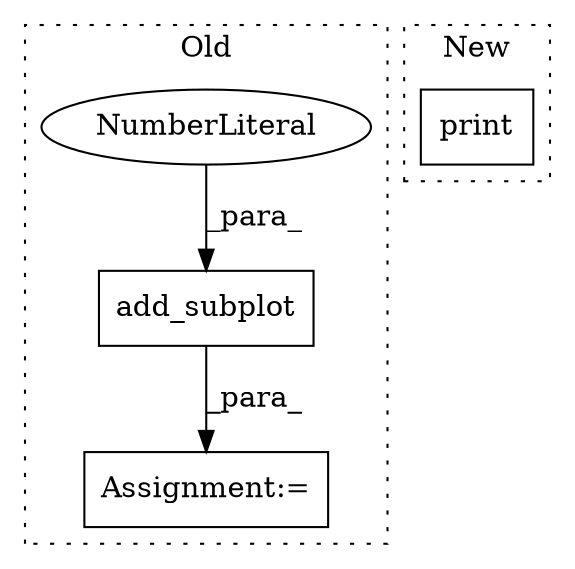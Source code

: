 digraph G {
subgraph cluster0 {
1 [label="add_subplot" a="32" s="7242,7257" l="12,1" shape="box"];
3 [label="NumberLiteral" a="34" s="7254" l="3" shape="ellipse"];
4 [label="Assignment:=" a="7" s="7237" l="1" shape="box"];
label = "Old";
style="dotted";
}
subgraph cluster1 {
2 [label="print" a="32" s="7432,7474" l="6,1" shape="box"];
label = "New";
style="dotted";
}
1 -> 4 [label="_para_"];
3 -> 1 [label="_para_"];
}